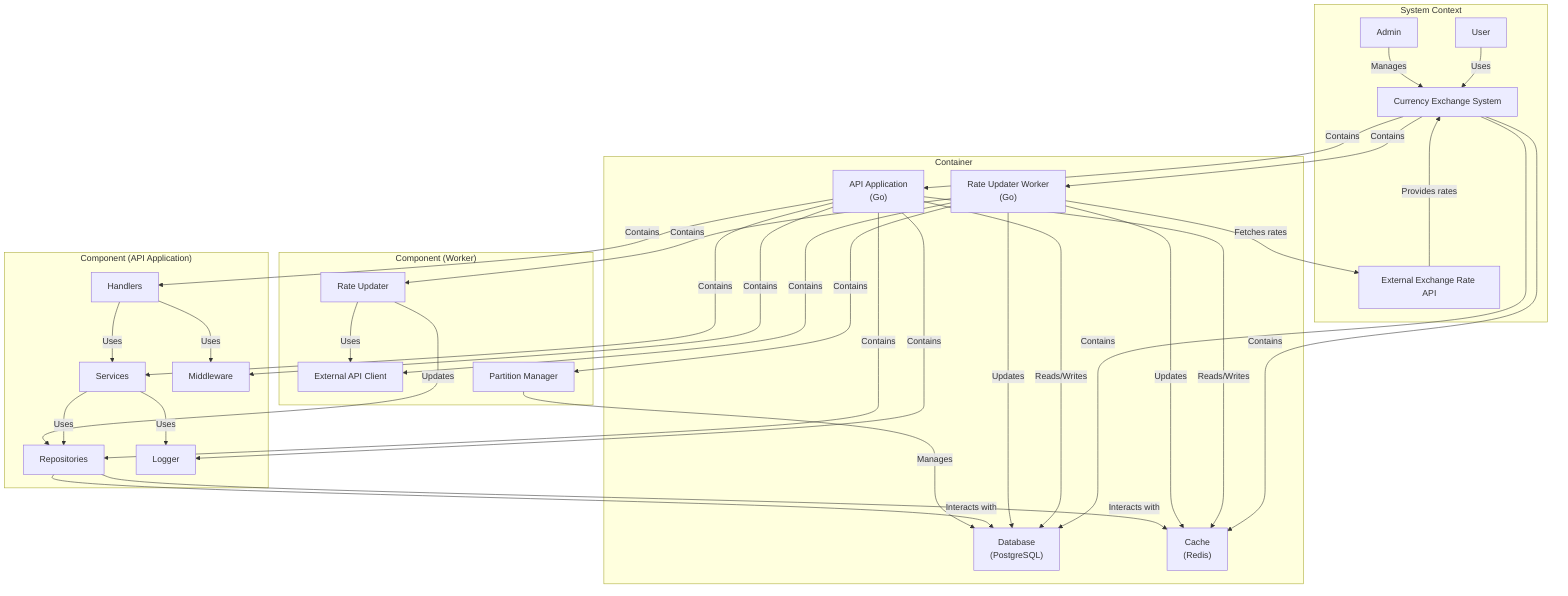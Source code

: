 graph TB
    subgraph "System Context"
        User["User"]
        Admin["Admin"]
        ExternalAPI["External Exchange Rate API"]
        CES["Currency Exchange System"]
    end

    User -->|"Uses"| CES
    Admin -->|"Manages"| CES
    ExternalAPI -->|"Provides rates"| CES

    subgraph "Container"
        API["API Application\n(Go)"]
        Worker["Rate Updater Worker\n(Go)"]
        DB["Database\n(PostgreSQL)"]
        Cache["Cache\n(Redis)"]
    end

    CES -->|"Contains"| API
    CES -->|"Contains"| Worker
    CES -->|"Contains"| DB
    CES -->|"Contains"| Cache

    API -->|"Reads/Writes"| DB
    API -->|"Reads/Writes"| Cache
    Worker -->|"Updates"| DB
    Worker -->|"Updates"| Cache
    Worker -->|"Fetches rates"| ExternalAPI

    subgraph "Component (API Application)"
        Handlers["Handlers"]
        Services["Services"]
        Repositories["Repositories"]
        Middleware["Middleware"]
        Logger["Logger"]
    end

    API -->|"Contains"| Handlers
    API -->|"Contains"| Services
    API -->|"Contains"| Repositories
    API -->|"Contains"| Middleware
    API -->|"Contains"| Logger

    Handlers -->|"Uses"| Services
    Services -->|"Uses"| Repositories
    Handlers -->|"Uses"| Middleware
    Services -->|"Uses"| Logger
    Repositories -->|"Interacts with"| DB
    Repositories -->|"Interacts with"| Cache

    subgraph "Component (Worker)"
        RateUpdater["Rate Updater"]
        ExternalClient["External API Client"]
        PartitionManager["Partition Manager"]
    end

    Worker -->|"Contains"| RateUpdater
    Worker -->|"Contains"| ExternalClient
    Worker -->|"Contains"| PartitionManager

    RateUpdater -->|"Uses"| ExternalClient
    RateUpdater -->|"Updates"| Repositories
    PartitionManager -->|"Manages"| DB